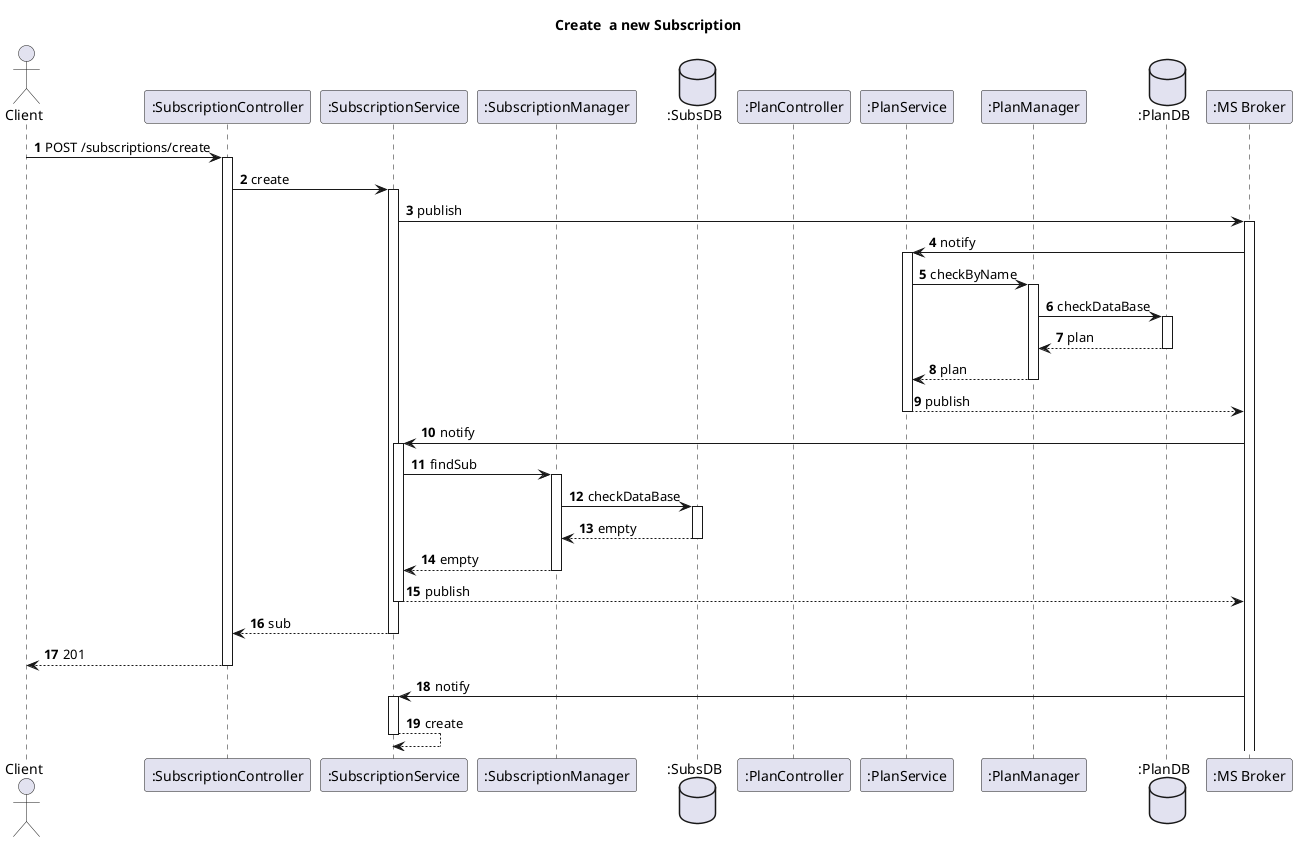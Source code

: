 @startuml
'https://plantuml.com/sequence-diagram
autoactivate on
autonumber
title  Create  a new Subscription

autonumber

actor "Client" as Ac
participant ":SubscriptionController" as Auth
participant ":SubscriptionService" as SService
participant ":SubscriptionManager" as UManager
database ":SubsDB" as SDB
participant ":PlanController" as Plan
participant ":PlanService" as PService
participant ":PlanManager" as PManager
database ":PlanDB" as PDB


participant ":MS Broker" as Broker

Ac->Auth: POST /subscriptions/create
Auth->SService: create
SService->Broker: publish
Broker->PService: notify
PService-> PManager: checkByName
PManager-> PDB: checkDataBase
PDB-->PManager:plan
PManager-->PService:plan
PService-->Broker: publish
Broker->SService:notify


SService->UManager:findSub
UManager->SDB: checkDataBase
SDB-->UManager:empty
UManager --> SService:empty
SService-->Broker: publish
SService -->Auth:sub
Auth --> Ac : 201
Broker-> SService: notify
SService --> SService: create


@enduml